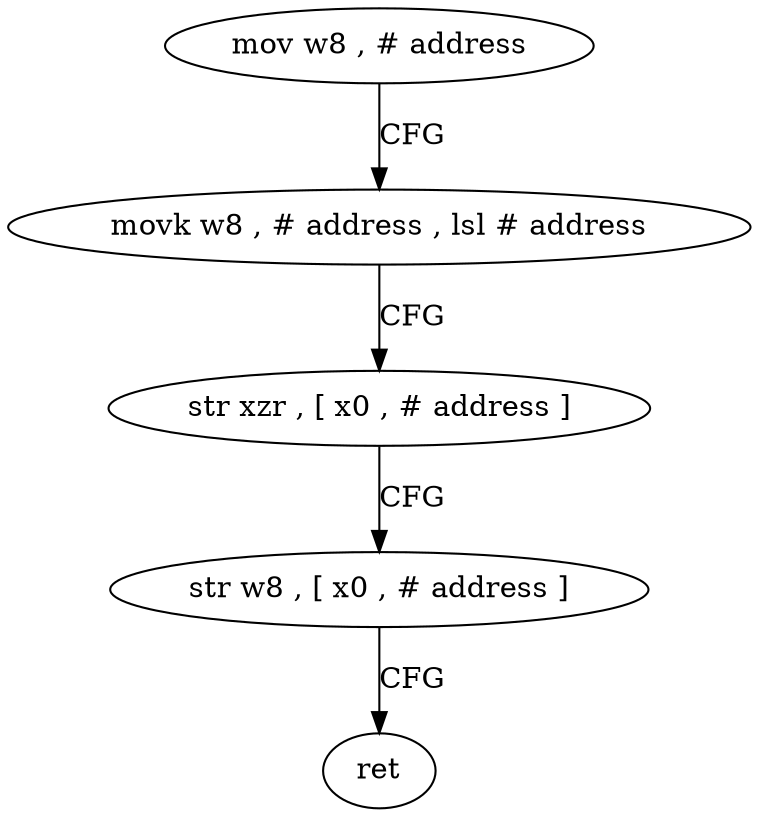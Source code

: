 digraph "func" {
"4235840" [label = "mov w8 , # address" ]
"4235844" [label = "movk w8 , # address , lsl # address" ]
"4235848" [label = "str xzr , [ x0 , # address ]" ]
"4235852" [label = "str w8 , [ x0 , # address ]" ]
"4235856" [label = "ret" ]
"4235840" -> "4235844" [ label = "CFG" ]
"4235844" -> "4235848" [ label = "CFG" ]
"4235848" -> "4235852" [ label = "CFG" ]
"4235852" -> "4235856" [ label = "CFG" ]
}
